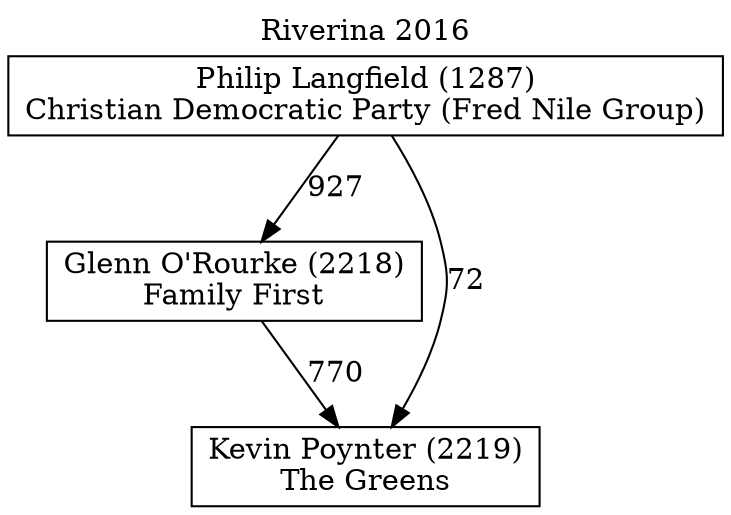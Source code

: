 // House preference flow
digraph "Kevin Poynter (2219)_Riverina_2016" {
	graph [label="Riverina 2016" labelloc=t mclimit=10]
	node [shape=box]
	"Glenn O'Rourke (2218)" [label="Glenn O'Rourke (2218)
Family First"]
	"Kevin Poynter (2219)" [label="Kevin Poynter (2219)
The Greens"]
	"Philip Langfield (1287)" [label="Philip Langfield (1287)
Christian Democratic Party (Fred Nile Group)"]
	"Glenn O'Rourke (2218)" -> "Kevin Poynter (2219)" [label=770]
	"Philip Langfield (1287)" -> "Glenn O'Rourke (2218)" [label=927]
	"Philip Langfield (1287)" -> "Kevin Poynter (2219)" [label=72]
}
